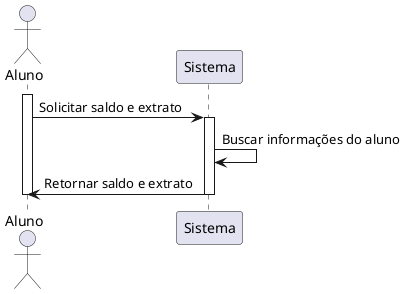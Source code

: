 @startuml
actor "Aluno" as Aluno
participant "Sistema" as Sistema

activate Aluno
Aluno -> Sistema : Solicitar saldo e extrato
activate Sistema

Sistema -> Sistema : Buscar informações do aluno
Sistema -> Aluno : Retornar saldo e extrato

deactivate Sistema
deactivate Aluno
@enduml